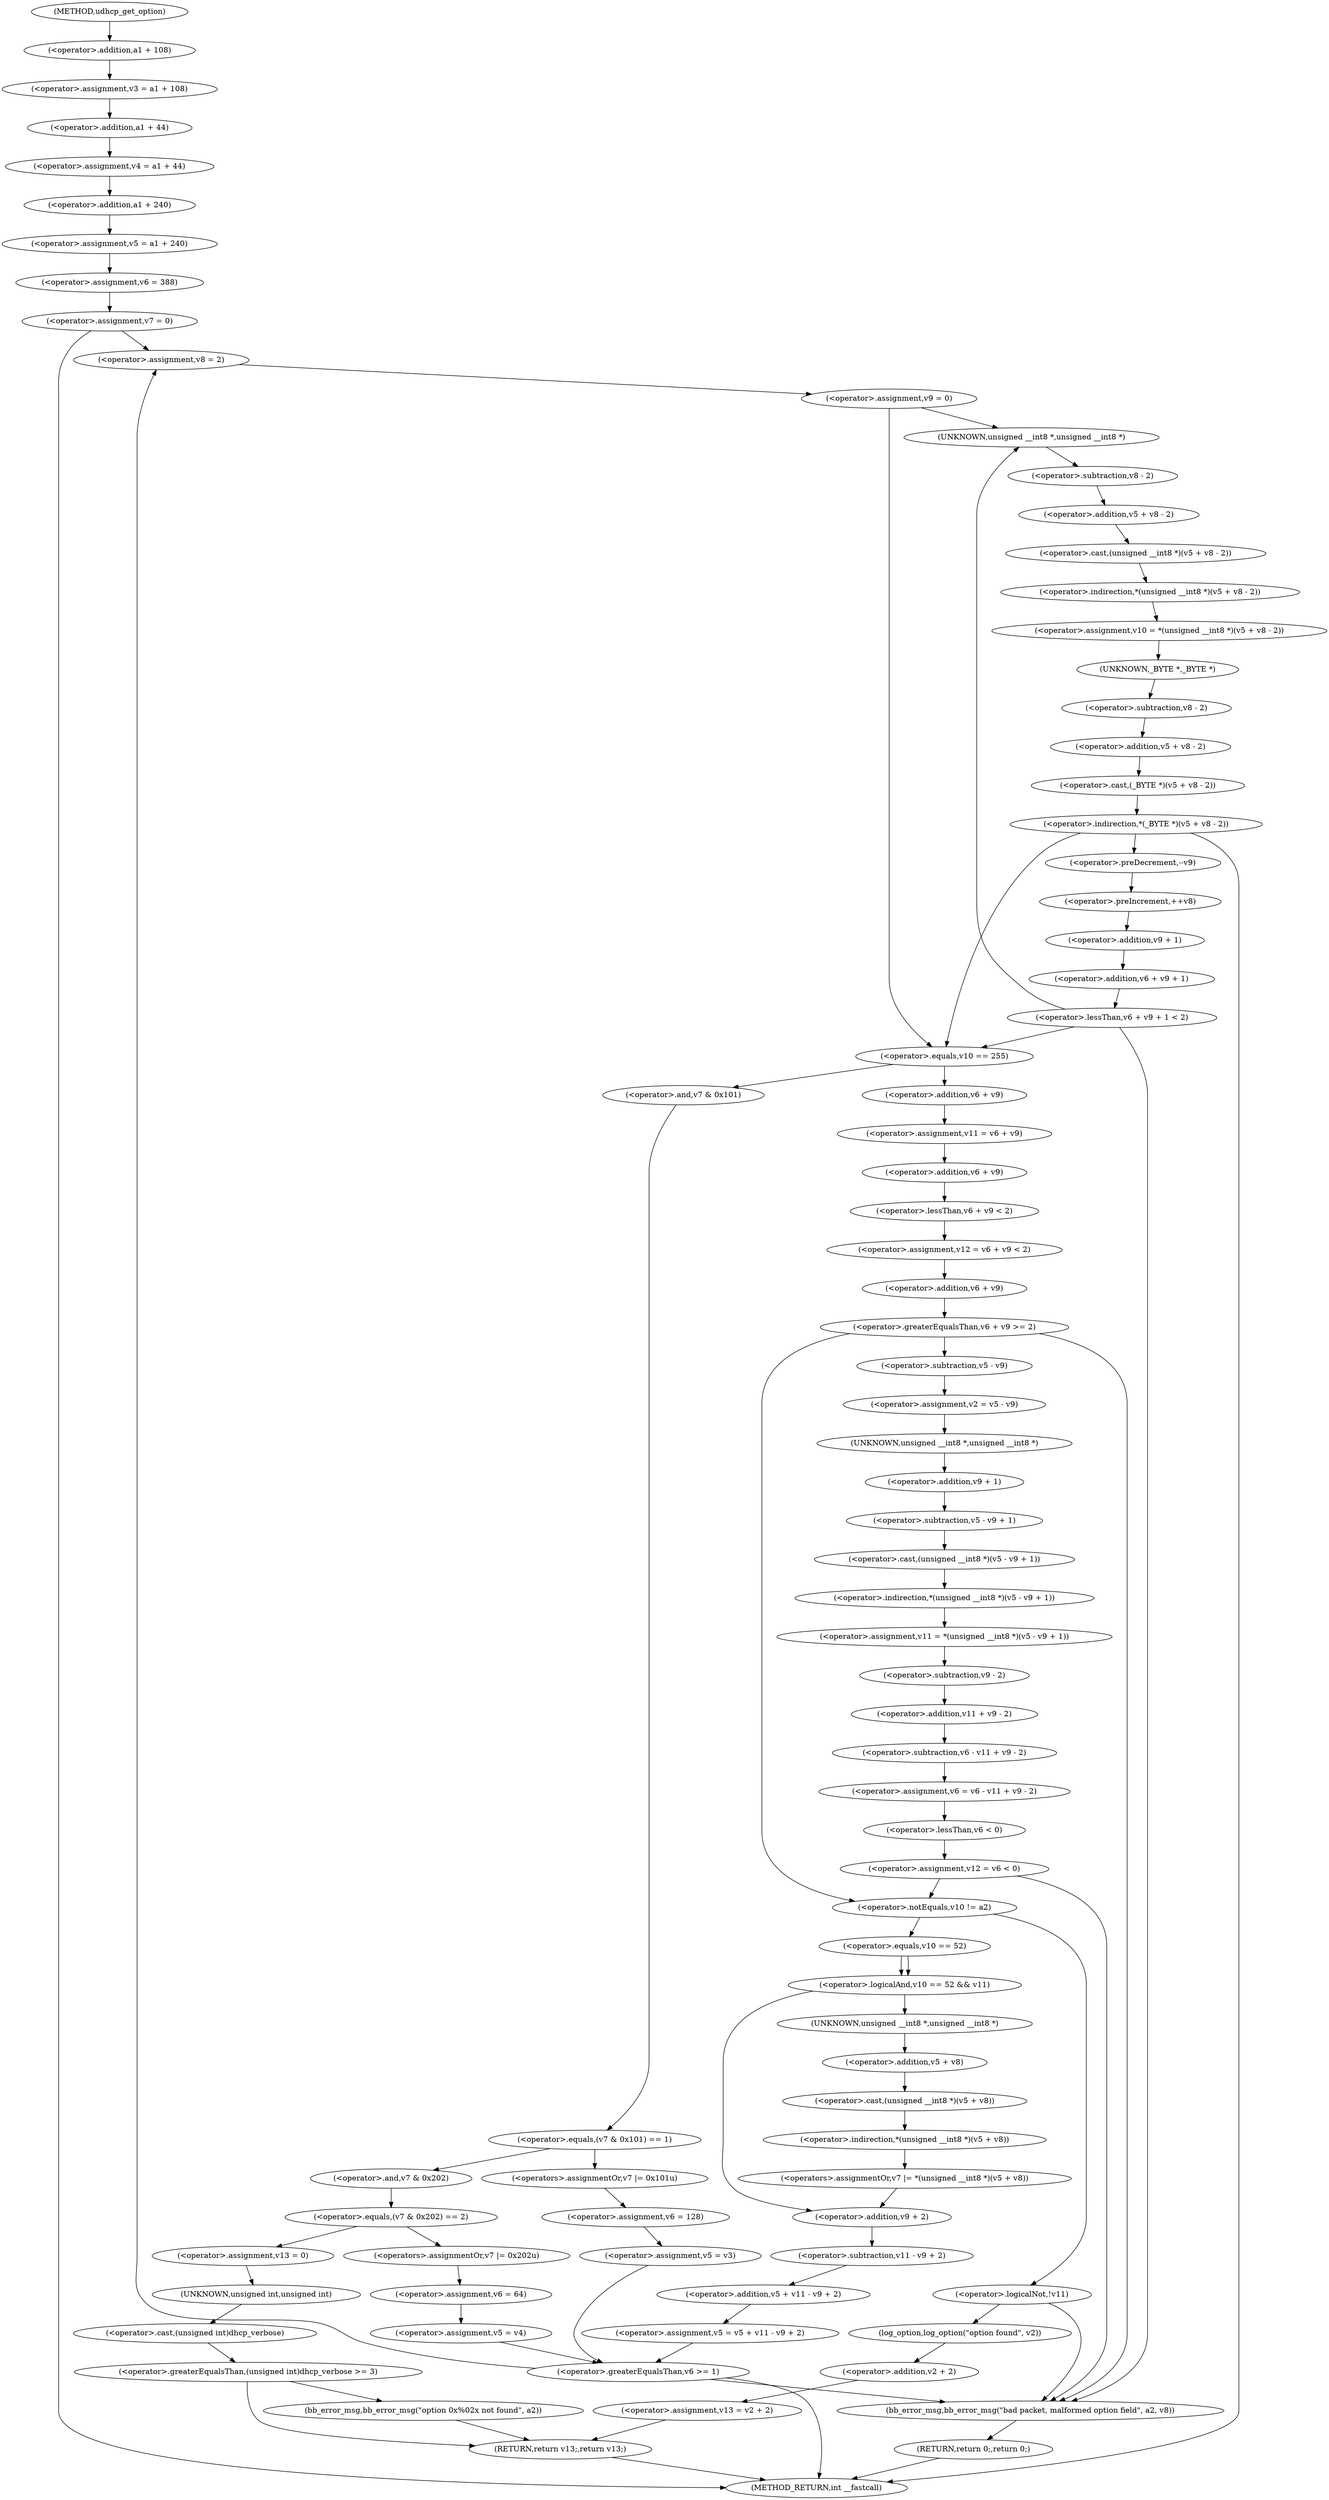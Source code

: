 digraph udhcp_get_option {  
"1000129" [label = "(<operator>.assignment,v3 = a1 + 108)" ]
"1000131" [label = "(<operator>.addition,a1 + 108)" ]
"1000134" [label = "(<operator>.assignment,v4 = a1 + 44)" ]
"1000136" [label = "(<operator>.addition,a1 + 44)" ]
"1000139" [label = "(<operator>.assignment,v5 = a1 + 240)" ]
"1000141" [label = "(<operator>.addition,a1 + 240)" ]
"1000144" [label = "(<operator>.assignment,v6 = 388)" ]
"1000147" [label = "(<operator>.assignment,v7 = 0)" ]
"1000153" [label = "(<operator>.assignment,v8 = 2)" ]
"1000156" [label = "(<operator>.assignment,v9 = 0)" ]
"1000162" [label = "(<operator>.assignment,v10 = *(unsigned __int8 *)(v5 + v8 - 2))" ]
"1000164" [label = "(<operator>.indirection,*(unsigned __int8 *)(v5 + v8 - 2))" ]
"1000165" [label = "(<operator>.cast,(unsigned __int8 *)(v5 + v8 - 2))" ]
"1000166" [label = "(UNKNOWN,unsigned __int8 *,unsigned __int8 *)" ]
"1000167" [label = "(<operator>.addition,v5 + v8 - 2)" ]
"1000169" [label = "(<operator>.subtraction,v8 - 2)" ]
"1000173" [label = "(<operator>.indirection,*(_BYTE *)(v5 + v8 - 2))" ]
"1000174" [label = "(<operator>.cast,(_BYTE *)(v5 + v8 - 2))" ]
"1000175" [label = "(UNKNOWN,_BYTE *,_BYTE *)" ]
"1000176" [label = "(<operator>.addition,v5 + v8 - 2)" ]
"1000178" [label = "(<operator>.subtraction,v8 - 2)" ]
"1000182" [label = "(<operator>.preDecrement,--v9)" ]
"1000184" [label = "(<operator>.preIncrement,++v8)" ]
"1000187" [label = "(<operator>.lessThan,v6 + v9 + 1 < 2)" ]
"1000188" [label = "(<operator>.addition,v6 + v9 + 1)" ]
"1000190" [label = "(<operator>.addition,v9 + 1)" ]
"1000196" [label = "(<operator>.equals,v10 == 255)" ]
"1000201" [label = "(<operator>.equals,(v7 & 0x101) == 1)" ]
"1000202" [label = "(<operator>.and,v7 & 0x101)" ]
"1000207" [label = "(<operators>.assignmentOr,v7 |= 0x101u)" ]
"1000210" [label = "(<operator>.assignment,v6 = 128)" ]
"1000213" [label = "(<operator>.assignment,v5 = v3)" ]
"1000218" [label = "(<operator>.equals,(v7 & 0x202) == 2)" ]
"1000219" [label = "(<operator>.and,v7 & 0x202)" ]
"1000224" [label = "(<operators>.assignmentOr,v7 |= 0x202u)" ]
"1000227" [label = "(<operator>.assignment,v6 = 64)" ]
"1000230" [label = "(<operator>.assignment,v5 = v4)" ]
"1000234" [label = "(<operator>.assignment,v13 = 0)" ]
"1000238" [label = "(<operator>.greaterEqualsThan,(unsigned int)dhcp_verbose >= 3)" ]
"1000239" [label = "(<operator>.cast,(unsigned int)dhcp_verbose)" ]
"1000240" [label = "(UNKNOWN,unsigned int,unsigned int)" ]
"1000243" [label = "(bb_error_msg,bb_error_msg(\"option 0x%02x not found\", a2))" ]
"1000248" [label = "(<operator>.assignment,v11 = v6 + v9)" ]
"1000250" [label = "(<operator>.addition,v6 + v9)" ]
"1000253" [label = "(<operator>.assignment,v12 = v6 + v9 < 2)" ]
"1000255" [label = "(<operator>.lessThan,v6 + v9 < 2)" ]
"1000256" [label = "(<operator>.addition,v6 + v9)" ]
"1000261" [label = "(<operator>.greaterEqualsThan,v6 + v9 >= 2)" ]
"1000262" [label = "(<operator>.addition,v6 + v9)" ]
"1000267" [label = "(<operator>.assignment,v2 = v5 - v9)" ]
"1000269" [label = "(<operator>.subtraction,v5 - v9)" ]
"1000272" [label = "(<operator>.assignment,v11 = *(unsigned __int8 *)(v5 - v9 + 1))" ]
"1000274" [label = "(<operator>.indirection,*(unsigned __int8 *)(v5 - v9 + 1))" ]
"1000275" [label = "(<operator>.cast,(unsigned __int8 *)(v5 - v9 + 1))" ]
"1000276" [label = "(UNKNOWN,unsigned __int8 *,unsigned __int8 *)" ]
"1000277" [label = "(<operator>.subtraction,v5 - v9 + 1)" ]
"1000279" [label = "(<operator>.addition,v9 + 1)" ]
"1000282" [label = "(<operator>.assignment,v6 = v6 - v11 + v9 - 2)" ]
"1000284" [label = "(<operator>.subtraction,v6 - v11 + v9 - 2)" ]
"1000286" [label = "(<operator>.addition,v11 + v9 - 2)" ]
"1000288" [label = "(<operator>.subtraction,v9 - 2)" ]
"1000291" [label = "(<operator>.assignment,v12 = v6 < 0)" ]
"1000293" [label = "(<operator>.lessThan,v6 < 0)" ]
"1000300" [label = "(<operator>.notEquals,v10 != a2)" ]
"1000305" [label = "(<operator>.logicalAnd,v10 == 52 && v11)" ]
"1000306" [label = "(<operator>.equals,v10 == 52)" ]
"1000310" [label = "(<operators>.assignmentOr,v7 |= *(unsigned __int8 *)(v5 + v8))" ]
"1000312" [label = "(<operator>.indirection,*(unsigned __int8 *)(v5 + v8))" ]
"1000313" [label = "(<operator>.cast,(unsigned __int8 *)(v5 + v8))" ]
"1000314" [label = "(UNKNOWN,unsigned __int8 *,unsigned __int8 *)" ]
"1000315" [label = "(<operator>.addition,v5 + v8)" ]
"1000318" [label = "(<operator>.assignment,v5 = v5 + v11 - v9 + 2)" ]
"1000320" [label = "(<operator>.addition,v5 + v11 - v9 + 2)" ]
"1000322" [label = "(<operator>.subtraction,v11 - v9 + 2)" ]
"1000324" [label = "(<operator>.addition,v9 + 2)" ]
"1000329" [label = "(<operator>.greaterEqualsThan,v6 >= 1)" ]
"1000335" [label = "(<operator>.logicalNot,!v11)" ]
"1000339" [label = "(bb_error_msg,bb_error_msg(\"bad packet, malformed option field\", a2, v8))" ]
"1000343" [label = "(RETURN,return 0;,return 0;)" ]
"1000345" [label = "(log_option,log_option(\"option found\", v2))" ]
"1000348" [label = "(<operator>.assignment,v13 = v2 + 2)" ]
"1000350" [label = "(<operator>.addition,v2 + 2)" ]
"1000353" [label = "(RETURN,return v13;,return v13;)" ]
"1000113" [label = "(METHOD,udhcp_get_option)" ]
"1000355" [label = "(METHOD_RETURN,int __fastcall)" ]
  "1000129" -> "1000136" 
  "1000131" -> "1000129" 
  "1000134" -> "1000141" 
  "1000136" -> "1000134" 
  "1000139" -> "1000144" 
  "1000141" -> "1000139" 
  "1000144" -> "1000147" 
  "1000147" -> "1000355" 
  "1000147" -> "1000153" 
  "1000153" -> "1000156" 
  "1000156" -> "1000166" 
  "1000156" -> "1000196" 
  "1000162" -> "1000175" 
  "1000164" -> "1000162" 
  "1000165" -> "1000164" 
  "1000166" -> "1000169" 
  "1000167" -> "1000165" 
  "1000169" -> "1000167" 
  "1000173" -> "1000355" 
  "1000173" -> "1000196" 
  "1000173" -> "1000182" 
  "1000174" -> "1000173" 
  "1000175" -> "1000178" 
  "1000176" -> "1000174" 
  "1000178" -> "1000176" 
  "1000182" -> "1000184" 
  "1000184" -> "1000190" 
  "1000187" -> "1000166" 
  "1000187" -> "1000196" 
  "1000187" -> "1000339" 
  "1000188" -> "1000187" 
  "1000190" -> "1000188" 
  "1000196" -> "1000202" 
  "1000196" -> "1000250" 
  "1000201" -> "1000207" 
  "1000201" -> "1000219" 
  "1000202" -> "1000201" 
  "1000207" -> "1000210" 
  "1000210" -> "1000213" 
  "1000213" -> "1000329" 
  "1000218" -> "1000224" 
  "1000218" -> "1000234" 
  "1000219" -> "1000218" 
  "1000224" -> "1000227" 
  "1000227" -> "1000230" 
  "1000230" -> "1000329" 
  "1000234" -> "1000240" 
  "1000238" -> "1000243" 
  "1000238" -> "1000353" 
  "1000239" -> "1000238" 
  "1000240" -> "1000239" 
  "1000243" -> "1000353" 
  "1000248" -> "1000256" 
  "1000250" -> "1000248" 
  "1000253" -> "1000262" 
  "1000255" -> "1000253" 
  "1000256" -> "1000255" 
  "1000261" -> "1000269" 
  "1000261" -> "1000339" 
  "1000261" -> "1000300" 
  "1000262" -> "1000261" 
  "1000267" -> "1000276" 
  "1000269" -> "1000267" 
  "1000272" -> "1000288" 
  "1000274" -> "1000272" 
  "1000275" -> "1000274" 
  "1000276" -> "1000279" 
  "1000277" -> "1000275" 
  "1000279" -> "1000277" 
  "1000282" -> "1000293" 
  "1000284" -> "1000282" 
  "1000286" -> "1000284" 
  "1000288" -> "1000286" 
  "1000291" -> "1000339" 
  "1000291" -> "1000300" 
  "1000293" -> "1000291" 
  "1000300" -> "1000306" 
  "1000300" -> "1000335" 
  "1000305" -> "1000314" 
  "1000305" -> "1000324" 
  "1000306" -> "1000305" 
  "1000306" -> "1000305" 
  "1000310" -> "1000324" 
  "1000312" -> "1000310" 
  "1000313" -> "1000312" 
  "1000314" -> "1000315" 
  "1000315" -> "1000313" 
  "1000318" -> "1000329" 
  "1000320" -> "1000318" 
  "1000322" -> "1000320" 
  "1000324" -> "1000322" 
  "1000329" -> "1000355" 
  "1000329" -> "1000153" 
  "1000329" -> "1000339" 
  "1000335" -> "1000339" 
  "1000335" -> "1000345" 
  "1000339" -> "1000343" 
  "1000343" -> "1000355" 
  "1000345" -> "1000350" 
  "1000348" -> "1000353" 
  "1000350" -> "1000348" 
  "1000353" -> "1000355" 
  "1000113" -> "1000131" 
}

